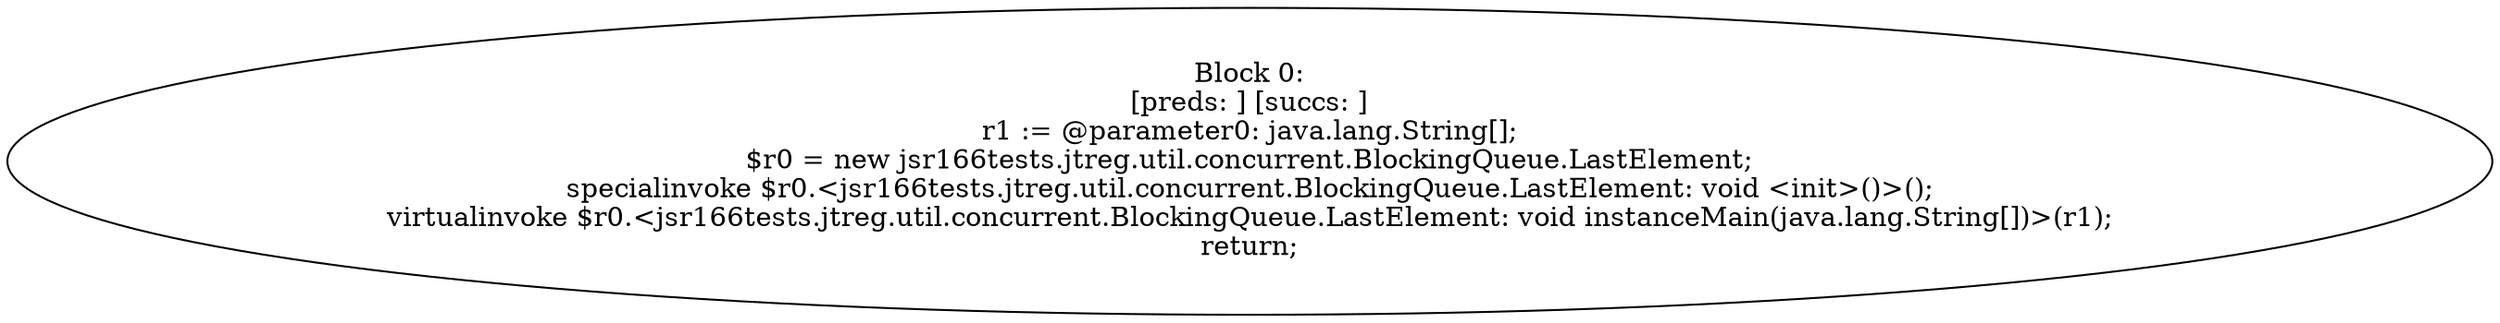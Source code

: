 digraph "unitGraph" {
    "Block 0:
[preds: ] [succs: ]
r1 := @parameter0: java.lang.String[];
$r0 = new jsr166tests.jtreg.util.concurrent.BlockingQueue.LastElement;
specialinvoke $r0.<jsr166tests.jtreg.util.concurrent.BlockingQueue.LastElement: void <init>()>();
virtualinvoke $r0.<jsr166tests.jtreg.util.concurrent.BlockingQueue.LastElement: void instanceMain(java.lang.String[])>(r1);
return;
"
}
